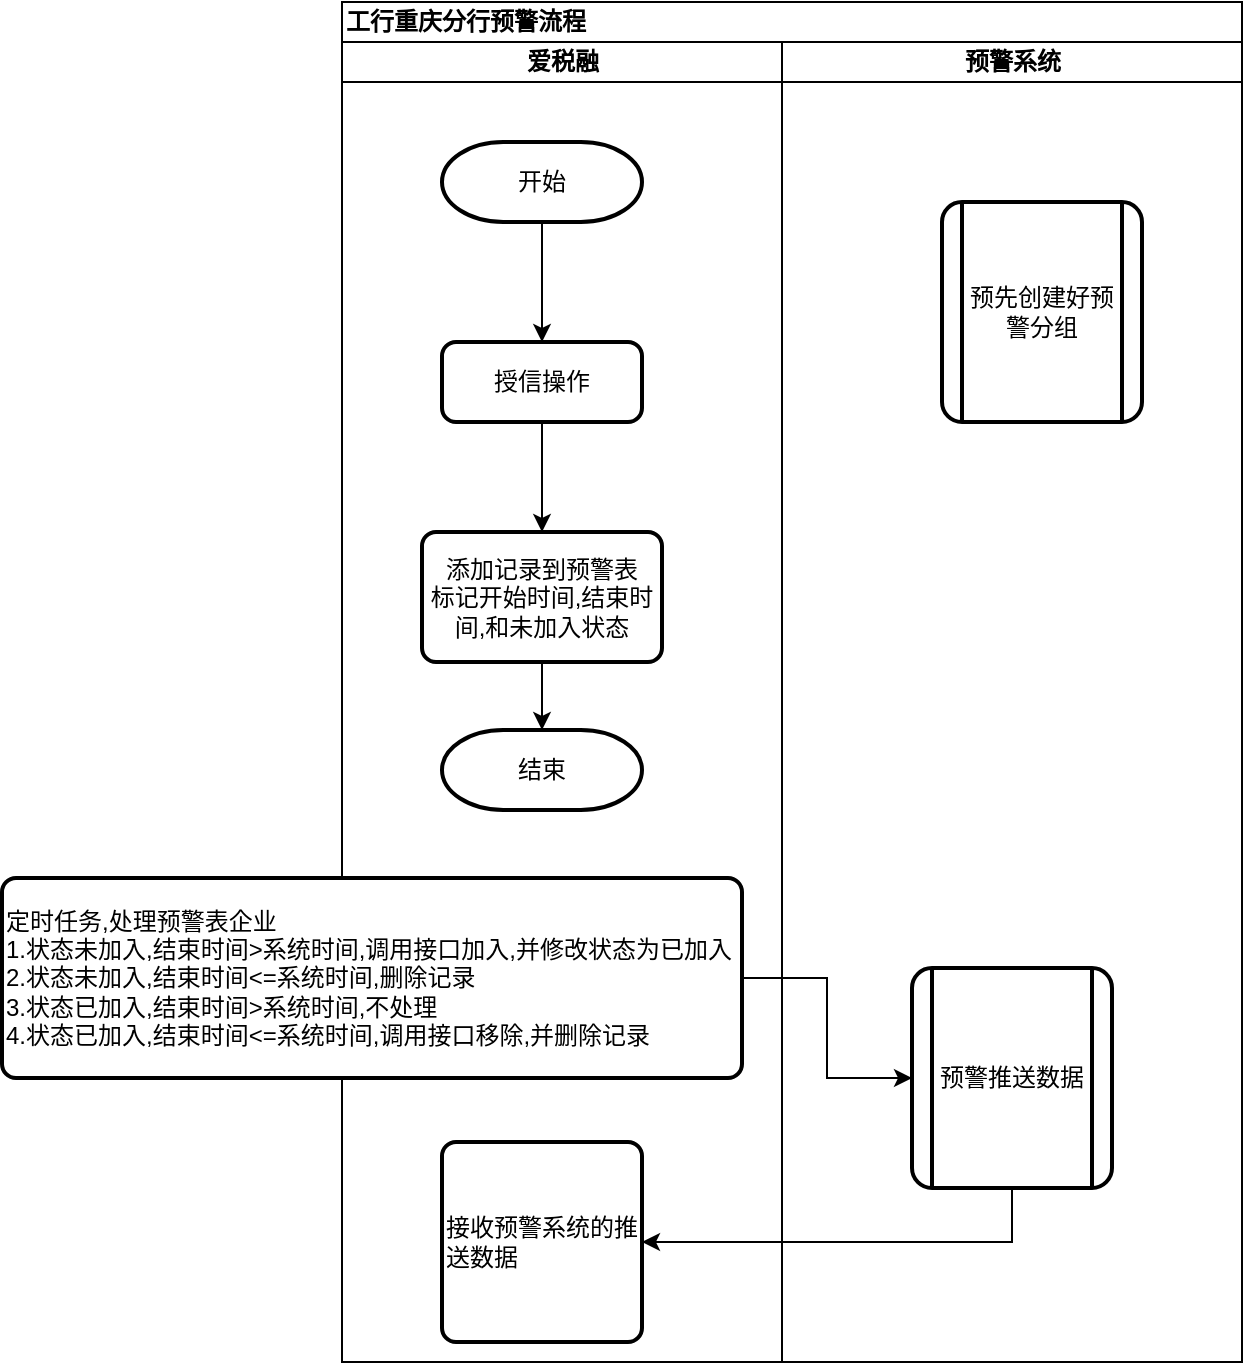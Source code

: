<mxfile version="11.1.2" type="github"><diagram id="2O1Es9XfROlyuZwTTlzN" name="第 1 页"><mxGraphModel dx="868" dy="452" grid="1" gridSize="10" guides="1" tooltips="1" connect="1" arrows="1" fold="1" page="1" pageScale="1" pageWidth="827" pageHeight="1169" math="0" shadow="0"><root><mxCell id="0"/><mxCell id="1" parent="0"/><mxCell id="XAF0ngME0_HWRh7lV-5_-1" value="工行重庆分行预警流程" style="swimlane;html=1;childLayout=stackLayout;resizeParent=1;resizeParentMax=0;startSize=20;align=left;" vertex="1" parent="1"><mxGeometry x="220" y="200" width="450" height="680" as="geometry"/></mxCell><mxCell id="XAF0ngME0_HWRh7lV-5_-2" value="爱税融" style="swimlane;html=1;startSize=20;" vertex="1" parent="XAF0ngME0_HWRh7lV-5_-1"><mxGeometry y="20" width="220" height="660" as="geometry"/></mxCell><mxCell id="XAF0ngME0_HWRh7lV-5_-21" value="" style="edgeStyle=orthogonalEdgeStyle;rounded=0;orthogonalLoop=1;jettySize=auto;html=1;" edge="1" parent="XAF0ngME0_HWRh7lV-5_-2" source="XAF0ngME0_HWRh7lV-5_-5" target="XAF0ngME0_HWRh7lV-5_-6"><mxGeometry relative="1" as="geometry"/></mxCell><mxCell id="XAF0ngME0_HWRh7lV-5_-5" value="开始" style="strokeWidth=2;html=1;shape=mxgraph.flowchart.terminator;whiteSpace=wrap;" vertex="1" parent="XAF0ngME0_HWRh7lV-5_-2"><mxGeometry x="50" y="50" width="100" height="40" as="geometry"/></mxCell><mxCell id="XAF0ngME0_HWRh7lV-5_-22" value="" style="edgeStyle=orthogonalEdgeStyle;rounded=0;orthogonalLoop=1;jettySize=auto;html=1;" edge="1" parent="XAF0ngME0_HWRh7lV-5_-2" source="XAF0ngME0_HWRh7lV-5_-6" target="XAF0ngME0_HWRh7lV-5_-7"><mxGeometry relative="1" as="geometry"/></mxCell><mxCell id="XAF0ngME0_HWRh7lV-5_-6" value="授信操作" style="rounded=1;whiteSpace=wrap;html=1;absoluteArcSize=1;arcSize=14;strokeWidth=2;" vertex="1" parent="XAF0ngME0_HWRh7lV-5_-2"><mxGeometry x="50" y="150" width="100" height="40" as="geometry"/></mxCell><mxCell id="XAF0ngME0_HWRh7lV-5_-27" style="edgeStyle=orthogonalEdgeStyle;rounded=0;orthogonalLoop=1;jettySize=auto;html=1;exitX=0.5;exitY=1;exitDx=0;exitDy=0;entryX=0.5;entryY=0;entryDx=0;entryDy=0;entryPerimeter=0;" edge="1" parent="XAF0ngME0_HWRh7lV-5_-2" source="XAF0ngME0_HWRh7lV-5_-7" target="XAF0ngME0_HWRh7lV-5_-16"><mxGeometry relative="1" as="geometry"/></mxCell><mxCell id="XAF0ngME0_HWRh7lV-5_-7" value="添加记录到预警表&lt;br&gt;标记开始时间,结束时间,和未加入状态" style="rounded=1;whiteSpace=wrap;html=1;absoluteArcSize=1;arcSize=14;strokeWidth=2;" vertex="1" parent="XAF0ngME0_HWRh7lV-5_-2"><mxGeometry x="40" y="245" width="120" height="65" as="geometry"/></mxCell><mxCell id="XAF0ngME0_HWRh7lV-5_-16" value="结束" style="strokeWidth=2;html=1;shape=mxgraph.flowchart.terminator;whiteSpace=wrap;" vertex="1" parent="XAF0ngME0_HWRh7lV-5_-2"><mxGeometry x="50" y="344" width="100" height="40" as="geometry"/></mxCell><mxCell id="XAF0ngME0_HWRh7lV-5_-17" value="定时任务,处理预警表企业&lt;br&gt;1.状态未加入,结束时间&amp;gt;系统时间,调用接口加入,并修改状态为已加入&lt;br&gt;2.状态未加入,结束时间&amp;lt;=系统时间,删除记录&lt;br&gt;3.状态已加入,结束时间&amp;gt;系统时间,不处理&lt;br&gt;4.状态已加入,结束时间&amp;lt;=系统时间,调用接口移除,并删除记录" style="rounded=1;whiteSpace=wrap;html=1;absoluteArcSize=1;arcSize=14;strokeWidth=2;align=left;" vertex="1" parent="XAF0ngME0_HWRh7lV-5_-2"><mxGeometry x="-170" y="418" width="370" height="100" as="geometry"/></mxCell><mxCell id="XAF0ngME0_HWRh7lV-5_-20" value="接收预警系统的推送数据" style="rounded=1;whiteSpace=wrap;html=1;absoluteArcSize=1;arcSize=14;strokeWidth=2;align=left;" vertex="1" parent="XAF0ngME0_HWRh7lV-5_-2"><mxGeometry x="50" y="550" width="100" height="100" as="geometry"/></mxCell><mxCell id="XAF0ngME0_HWRh7lV-5_-3" value="预警系统" style="swimlane;html=1;startSize=20;" vertex="1" parent="XAF0ngME0_HWRh7lV-5_-1"><mxGeometry x="220" y="20" width="230" height="660" as="geometry"/></mxCell><mxCell id="XAF0ngME0_HWRh7lV-5_-8" value="预先创建好预警分组" style="verticalLabelPosition=middle;verticalAlign=middle;html=1;strokeWidth=2;shape=process;whiteSpace=wrap;rounded=1;size=0;arcSize=10;labelPosition=center;align=center;" vertex="1" parent="XAF0ngME0_HWRh7lV-5_-3"><mxGeometry x="80" y="80" width="100" height="110" as="geometry"/></mxCell><mxCell id="XAF0ngME0_HWRh7lV-5_-19" value="预警推送数据" style="verticalLabelPosition=middle;verticalAlign=middle;html=1;strokeWidth=2;shape=process;whiteSpace=wrap;rounded=1;size=0;arcSize=10;labelPosition=center;align=center;" vertex="1" parent="XAF0ngME0_HWRh7lV-5_-3"><mxGeometry x="65" y="463" width="100" height="110" as="geometry"/></mxCell><mxCell id="XAF0ngME0_HWRh7lV-5_-28" style="edgeStyle=orthogonalEdgeStyle;rounded=0;orthogonalLoop=1;jettySize=auto;html=1;entryX=0;entryY=0.5;entryDx=0;entryDy=0;" edge="1" parent="XAF0ngME0_HWRh7lV-5_-1" source="XAF0ngME0_HWRh7lV-5_-17" target="XAF0ngME0_HWRh7lV-5_-19"><mxGeometry relative="1" as="geometry"/></mxCell><mxCell id="XAF0ngME0_HWRh7lV-5_-29" style="edgeStyle=orthogonalEdgeStyle;rounded=0;orthogonalLoop=1;jettySize=auto;html=1;entryX=1;entryY=0.5;entryDx=0;entryDy=0;" edge="1" parent="XAF0ngME0_HWRh7lV-5_-1" source="XAF0ngME0_HWRh7lV-5_-19" target="XAF0ngME0_HWRh7lV-5_-20"><mxGeometry relative="1" as="geometry"><Array as="points"><mxPoint x="335" y="620"/></Array></mxGeometry></mxCell></root></mxGraphModel></diagram></mxfile>